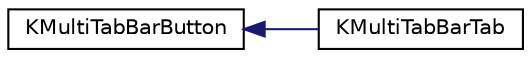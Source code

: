 digraph "Graphical Class Hierarchy"
{
  edge [fontname="Helvetica",fontsize="10",labelfontname="Helvetica",labelfontsize="10"];
  node [fontname="Helvetica",fontsize="10",shape=record];
  rankdir="LR";
  Node0 [label="KMultiTabBarButton",height=0.2,width=0.4,color="black", fillcolor="white", style="filled",URL="$classKMultiTabBarButton.html",tooltip="Use KMultiTabBar::appendButton to append a button, which creates a KMultiTabBarButton instance..."];
  Node0 -> Node1 [dir="back",color="midnightblue",fontsize="10",style="solid",fontname="Helvetica"];
  Node1 [label="KMultiTabBarTab",height=0.2,width=0.4,color="black", fillcolor="white", style="filled",URL="$classKMultiTabBarTab.html",tooltip="Use KMultiTabBar::appendTab to append a tab, which creates a KMultiTabBarTab instance. "];
}

